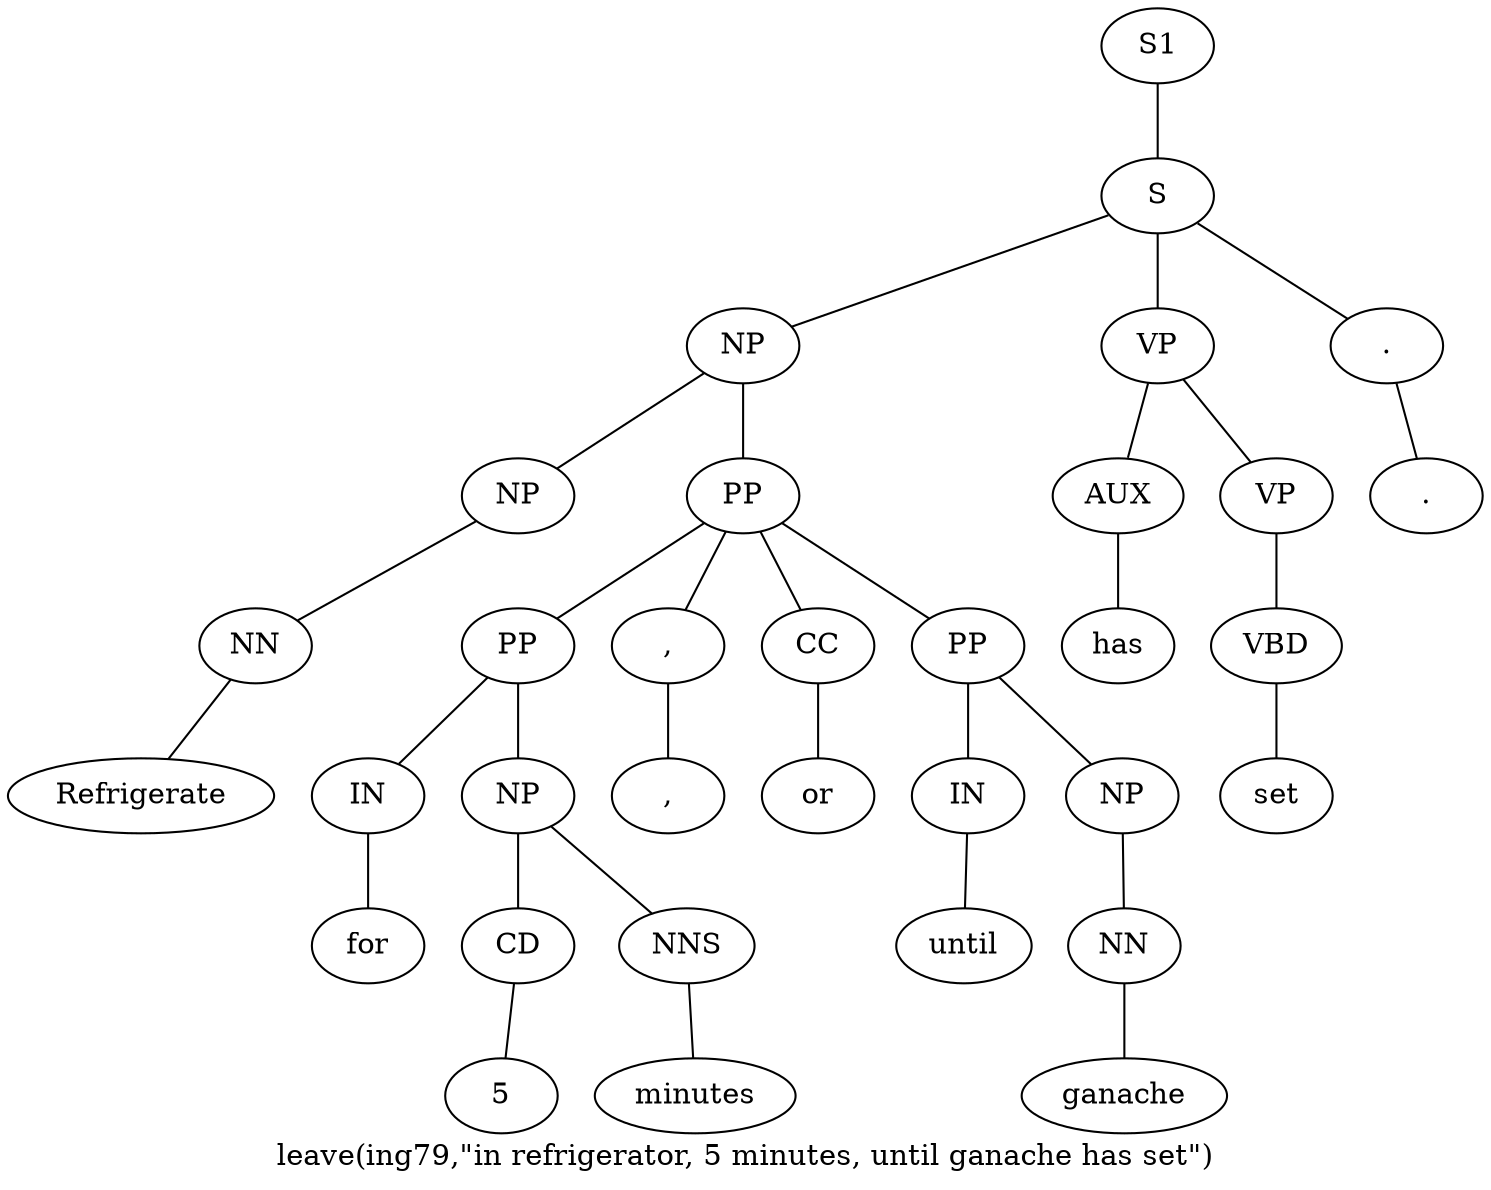 graph SyntaxGraph {
	label = "leave(ing79,\"in refrigerator, 5 minutes, until ganache has set\")";
	Node0 [label="S1"];
	Node1 [label="S"];
	Node2 [label="NP"];
	Node3 [label="NP"];
	Node4 [label="NN"];
	Node5 [label="Refrigerate"];
	Node6 [label="PP"];
	Node7 [label="PP"];
	Node8 [label="IN"];
	Node9 [label="for"];
	Node10 [label="NP"];
	Node11 [label="CD"];
	Node12 [label="5"];
	Node13 [label="NNS"];
	Node14 [label="minutes"];
	Node15 [label=","];
	Node16 [label=","];
	Node17 [label="CC"];
	Node18 [label="or"];
	Node19 [label="PP"];
	Node20 [label="IN"];
	Node21 [label="until"];
	Node22 [label="NP"];
	Node23 [label="NN"];
	Node24 [label="ganache"];
	Node25 [label="VP"];
	Node26 [label="AUX"];
	Node27 [label="has"];
	Node28 [label="VP"];
	Node29 [label="VBD"];
	Node30 [label="set"];
	Node31 [label="."];
	Node32 [label="."];

	Node0 -- Node1;
	Node1 -- Node2;
	Node1 -- Node25;
	Node1 -- Node31;
	Node2 -- Node3;
	Node2 -- Node6;
	Node3 -- Node4;
	Node4 -- Node5;
	Node6 -- Node7;
	Node6 -- Node15;
	Node6 -- Node17;
	Node6 -- Node19;
	Node7 -- Node8;
	Node7 -- Node10;
	Node8 -- Node9;
	Node10 -- Node11;
	Node10 -- Node13;
	Node11 -- Node12;
	Node13 -- Node14;
	Node15 -- Node16;
	Node17 -- Node18;
	Node19 -- Node20;
	Node19 -- Node22;
	Node20 -- Node21;
	Node22 -- Node23;
	Node23 -- Node24;
	Node25 -- Node26;
	Node25 -- Node28;
	Node26 -- Node27;
	Node28 -- Node29;
	Node29 -- Node30;
	Node31 -- Node32;
}